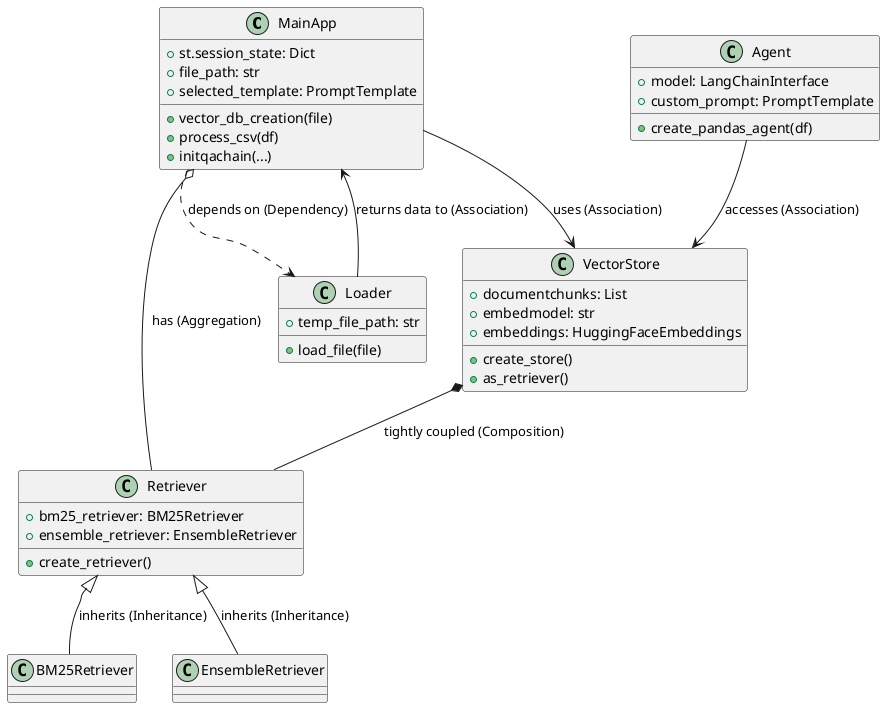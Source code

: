 @startuml
class MainApp {
    +st.session_state: Dict
    +file_path: str
    +selected_template: PromptTemplate
    +vector_db_creation(file)
    +process_csv(df)
    +initqachain(...)
}

class VectorStore {
    +documentchunks: List
    +embedmodel: str
    +embeddings: HuggingFaceEmbeddings
    +create_store()
    +as_retriever()
}

class Retriever {
    +bm25_retriever: BM25Retriever
    +ensemble_retriever: EnsembleRetriever
    +create_retriever()
}

class Loader {
    +temp_file_path: str
    +load_file(file)
}

class Agent {
    +model: LangChainInterface
    +custom_prompt: PromptTemplate
    +create_pandas_agent(df)
}

MainApp --> VectorStore : uses (Association)
MainApp ..> Loader : depends on (Dependency)
MainApp o-- Retriever : has (Aggregation)
VectorStore *-- Retriever : tightly coupled (Composition)
Agent --> VectorStore : accesses (Association)
Loader --> MainApp : returns data to (Association)
Retriever <|-- BM25Retriever : inherits (Inheritance)
Retriever <|-- EnsembleRetriever : inherits (Inheritance)

@enduml
